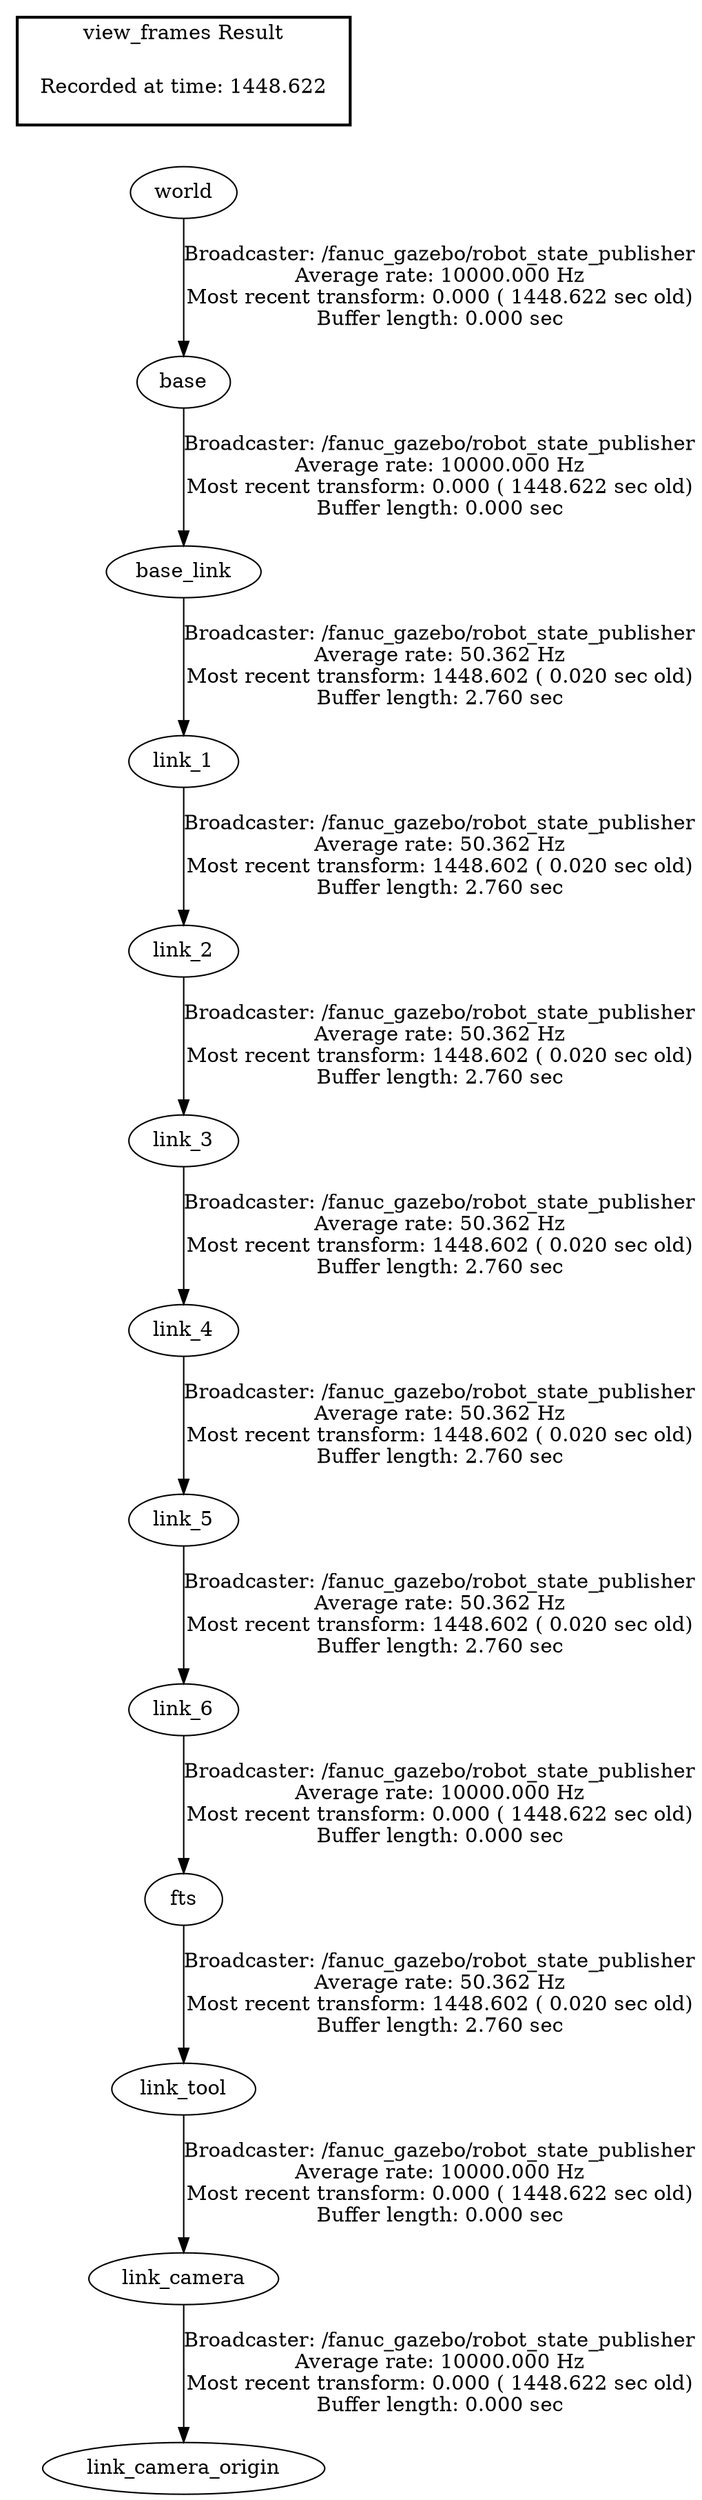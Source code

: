 digraph G {
"world" -> "base"[label="Broadcaster: /fanuc_gazebo/robot_state_publisher\nAverage rate: 10000.000 Hz\nMost recent transform: 0.000 ( 1448.622 sec old)\nBuffer length: 0.000 sec\n"];
"base" -> "base_link"[label="Broadcaster: /fanuc_gazebo/robot_state_publisher\nAverage rate: 10000.000 Hz\nMost recent transform: 0.000 ( 1448.622 sec old)\nBuffer length: 0.000 sec\n"];
"link_camera" -> "link_camera_origin"[label="Broadcaster: /fanuc_gazebo/robot_state_publisher\nAverage rate: 10000.000 Hz\nMost recent transform: 0.000 ( 1448.622 sec old)\nBuffer length: 0.000 sec\n"];
"link_tool" -> "link_camera"[label="Broadcaster: /fanuc_gazebo/robot_state_publisher\nAverage rate: 10000.000 Hz\nMost recent transform: 0.000 ( 1448.622 sec old)\nBuffer length: 0.000 sec\n"];
"link_6" -> "fts"[label="Broadcaster: /fanuc_gazebo/robot_state_publisher\nAverage rate: 10000.000 Hz\nMost recent transform: 0.000 ( 1448.622 sec old)\nBuffer length: 0.000 sec\n"];
"link_5" -> "link_6"[label="Broadcaster: /fanuc_gazebo/robot_state_publisher\nAverage rate: 50.362 Hz\nMost recent transform: 1448.602 ( 0.020 sec old)\nBuffer length: 2.760 sec\n"];
"fts" -> "link_tool"[label="Broadcaster: /fanuc_gazebo/robot_state_publisher\nAverage rate: 50.362 Hz\nMost recent transform: 1448.602 ( 0.020 sec old)\nBuffer length: 2.760 sec\n"];
"base_link" -> "link_1"[label="Broadcaster: /fanuc_gazebo/robot_state_publisher\nAverage rate: 50.362 Hz\nMost recent transform: 1448.602 ( 0.020 sec old)\nBuffer length: 2.760 sec\n"];
"link_1" -> "link_2"[label="Broadcaster: /fanuc_gazebo/robot_state_publisher\nAverage rate: 50.362 Hz\nMost recent transform: 1448.602 ( 0.020 sec old)\nBuffer length: 2.760 sec\n"];
"link_2" -> "link_3"[label="Broadcaster: /fanuc_gazebo/robot_state_publisher\nAverage rate: 50.362 Hz\nMost recent transform: 1448.602 ( 0.020 sec old)\nBuffer length: 2.760 sec\n"];
"link_3" -> "link_4"[label="Broadcaster: /fanuc_gazebo/robot_state_publisher\nAverage rate: 50.362 Hz\nMost recent transform: 1448.602 ( 0.020 sec old)\nBuffer length: 2.760 sec\n"];
"link_4" -> "link_5"[label="Broadcaster: /fanuc_gazebo/robot_state_publisher\nAverage rate: 50.362 Hz\nMost recent transform: 1448.602 ( 0.020 sec old)\nBuffer length: 2.760 sec\n"];
edge [style=invis];
 subgraph cluster_legend { style=bold; color=black; label ="view_frames Result";
"Recorded at time: 1448.622"[ shape=plaintext ] ;
 }->"world";
}